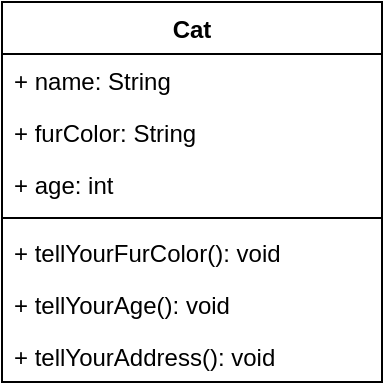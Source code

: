 <mxfile version="14.1.8" type="device"><diagram id="OmvtFgiQZqo75PZieRYr" name="Cat_1"><mxGraphModel dx="867" dy="749" grid="1" gridSize="10" guides="1" tooltips="1" connect="1" arrows="1" fold="1" page="1" pageScale="1" pageWidth="827" pageHeight="1169" math="0" shadow="0"><root><mxCell id="0"/><mxCell id="1" parent="0"/><mxCell id="5NoY8p9XVGzg_YYXo0NW-2" value="Cat" style="swimlane;fontStyle=1;align=center;verticalAlign=top;childLayout=stackLayout;horizontal=1;startSize=26;horizontalStack=0;resizeParent=1;resizeParentMax=0;resizeLast=0;collapsible=1;marginBottom=0;" parent="1" vertex="1"><mxGeometry x="170" y="540" width="190" height="190" as="geometry"><mxRectangle x="230" y="660" width="100" height="26" as="alternateBounds"/></mxGeometry></mxCell><mxCell id="5NoY8p9XVGzg_YYXo0NW-3" value="+ name: String" style="text;strokeColor=none;fillColor=none;align=left;verticalAlign=top;spacingLeft=4;spacingRight=4;overflow=hidden;rotatable=0;points=[[0,0.5],[1,0.5]];portConstraint=eastwest;" parent="5NoY8p9XVGzg_YYXo0NW-2" vertex="1"><mxGeometry y="26" width="190" height="26" as="geometry"/></mxCell><mxCell id="5NoY8p9XVGzg_YYXo0NW-12" value="+ furColor: String" style="text;strokeColor=none;fillColor=none;align=left;verticalAlign=top;spacingLeft=4;spacingRight=4;overflow=hidden;rotatable=0;points=[[0,0.5],[1,0.5]];portConstraint=eastwest;" parent="5NoY8p9XVGzg_YYXo0NW-2" vertex="1"><mxGeometry y="52" width="190" height="26" as="geometry"/></mxCell><mxCell id="5NoY8p9XVGzg_YYXo0NW-6" value="+ age: int" style="text;strokeColor=none;fillColor=none;align=left;verticalAlign=top;spacingLeft=4;spacingRight=4;overflow=hidden;rotatable=0;points=[[0,0.5],[1,0.5]];portConstraint=eastwest;" parent="5NoY8p9XVGzg_YYXo0NW-2" vertex="1"><mxGeometry y="78" width="190" height="26" as="geometry"/></mxCell><mxCell id="5NoY8p9XVGzg_YYXo0NW-4" value="" style="line;strokeWidth=1;fillColor=none;align=left;verticalAlign=middle;spacingTop=-1;spacingLeft=3;spacingRight=3;rotatable=0;labelPosition=right;points=[];portConstraint=eastwest;" parent="5NoY8p9XVGzg_YYXo0NW-2" vertex="1"><mxGeometry y="104" width="190" height="8" as="geometry"/></mxCell><mxCell id="5NoY8p9XVGzg_YYXo0NW-34" value="+ tellYourFurColor(): void" style="text;strokeColor=none;fillColor=none;align=left;verticalAlign=top;spacingLeft=4;spacingRight=4;overflow=hidden;rotatable=0;points=[[0,0.5],[1,0.5]];portConstraint=eastwest;" parent="5NoY8p9XVGzg_YYXo0NW-2" vertex="1"><mxGeometry y="112" width="190" height="26" as="geometry"/></mxCell><mxCell id="5NoY8p9XVGzg_YYXo0NW-35" value="+ tellYourAge(): void" style="text;strokeColor=none;fillColor=none;align=left;verticalAlign=top;spacingLeft=4;spacingRight=4;overflow=hidden;rotatable=0;points=[[0,0.5],[1,0.5]];portConstraint=eastwest;" parent="5NoY8p9XVGzg_YYXo0NW-2" vertex="1"><mxGeometry y="138" width="190" height="26" as="geometry"/></mxCell><mxCell id="5NoY8p9XVGzg_YYXo0NW-36" value="+ tellYourAddress(): void" style="text;strokeColor=none;fillColor=none;align=left;verticalAlign=top;spacingLeft=4;spacingRight=4;overflow=hidden;rotatable=0;points=[[0,0.5],[1,0.5]];portConstraint=eastwest;" parent="5NoY8p9XVGzg_YYXo0NW-2" vertex="1"><mxGeometry y="164" width="190" height="26" as="geometry"/></mxCell></root></mxGraphModel></diagram></mxfile>